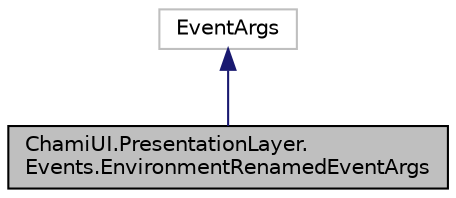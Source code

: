digraph "ChamiUI.PresentationLayer.Events.EnvironmentRenamedEventArgs"
{
 // LATEX_PDF_SIZE
  edge [fontname="Helvetica",fontsize="10",labelfontname="Helvetica",labelfontsize="10"];
  node [fontname="Helvetica",fontsize="10",shape=record];
  Node1 [label="ChamiUI.PresentationLayer.\lEvents.EnvironmentRenamedEventArgs",height=0.2,width=0.4,color="black", fillcolor="grey75", style="filled", fontcolor="black",tooltip="Subclass of EventArgs used for handling events of environments changing their name."];
  Node2 -> Node1 [dir="back",color="midnightblue",fontsize="10",style="solid",fontname="Helvetica"];
  Node2 [label="EventArgs",height=0.2,width=0.4,color="grey75", fillcolor="white", style="filled",tooltip=" "];
}

